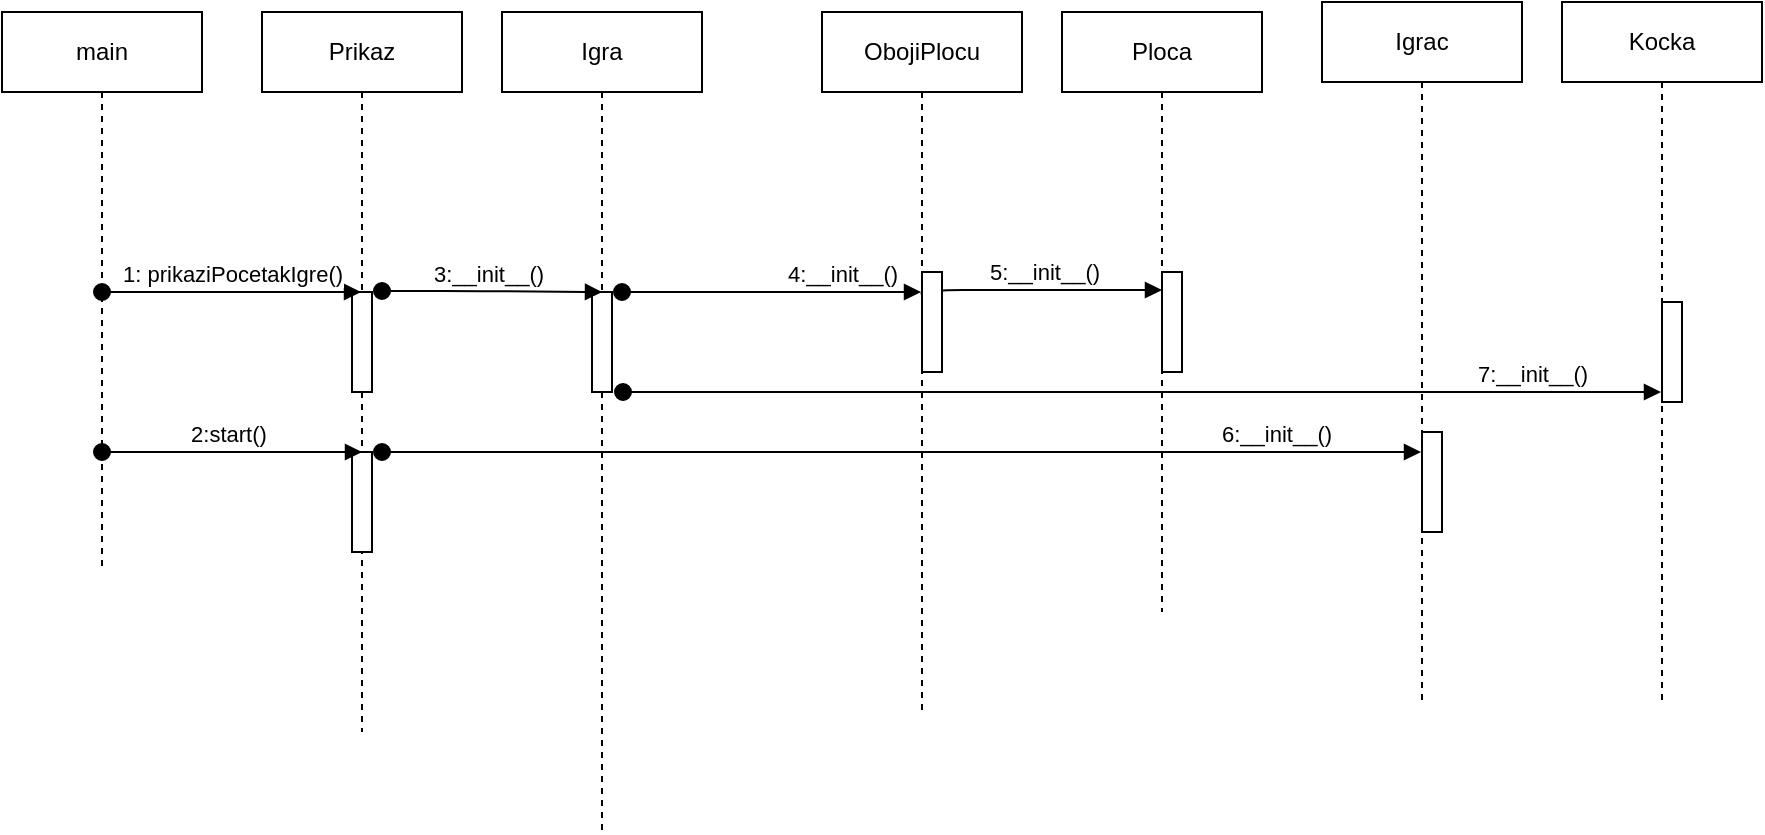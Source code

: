 <mxfile version="14.2.9" type="device" pages="6"><diagram id="kgpKYQtTHZ0yAKxKKP6v" name="DijagramSlijedaMain()"><mxGraphModel dx="1138" dy="482" grid="1" gridSize="10" guides="1" tooltips="1" connect="1" arrows="1" fold="1" page="1" pageScale="1" pageWidth="850" pageHeight="1100" math="0" shadow="0"><root><mxCell id="0"/><mxCell id="1" parent="0"/><mxCell id="dJqnWgUvjuo3CzE-wh_F-22" value="Prikaz" style="shape=umlLifeline;perimeter=lifelinePerimeter;whiteSpace=wrap;html=1;container=1;collapsible=0;recursiveResize=0;outlineConnect=0;" parent="1" vertex="1"><mxGeometry x="150" y="50" width="100" height="360" as="geometry"/></mxCell><mxCell id="B3S6K3fP3uuh_ivuLxPg-3" value="" style="html=1;points=[];perimeter=orthogonalPerimeter;" parent="dJqnWgUvjuo3CzE-wh_F-22" vertex="1"><mxGeometry x="45" y="140" width="10" height="50" as="geometry"/></mxCell><mxCell id="vmKMDfi1IdH9NHuAhLsc-5" value="" style="html=1;points=[];perimeter=orthogonalPerimeter;direction=west;" parent="dJqnWgUvjuo3CzE-wh_F-22" vertex="1"><mxGeometry x="45" y="220" width="10" height="50" as="geometry"/></mxCell><mxCell id="dJqnWgUvjuo3CzE-wh_F-27" value="Igra" style="shape=umlLifeline;perimeter=lifelinePerimeter;whiteSpace=wrap;html=1;container=1;collapsible=0;recursiveResize=0;outlineConnect=0;" parent="1" vertex="1"><mxGeometry x="270" y="50" width="100" height="410" as="geometry"/></mxCell><mxCell id="vmKMDfi1IdH9NHuAhLsc-6" value="" style="html=1;points=[];perimeter=orthogonalPerimeter;direction=west;" parent="dJqnWgUvjuo3CzE-wh_F-27" vertex="1"><mxGeometry x="45" y="140" width="10" height="50" as="geometry"/></mxCell><mxCell id="dJqnWgUvjuo3CzE-wh_F-31" value="Igrac" style="shape=umlLifeline;perimeter=lifelinePerimeter;whiteSpace=wrap;html=1;container=1;collapsible=0;recursiveResize=0;outlineConnect=0;" parent="1" vertex="1"><mxGeometry x="680" y="45" width="100" height="350" as="geometry"/></mxCell><mxCell id="dJqnWgUvjuo3CzE-wh_F-33" value="Ploca" style="shape=umlLifeline;perimeter=lifelinePerimeter;whiteSpace=wrap;html=1;container=1;collapsible=0;recursiveResize=0;outlineConnect=0;" parent="1" vertex="1"><mxGeometry x="550" y="50" width="100" height="300" as="geometry"/></mxCell><mxCell id="vmKMDfi1IdH9NHuAhLsc-13" value="" style="html=1;points=[];perimeter=orthogonalPerimeter;" parent="dJqnWgUvjuo3CzE-wh_F-33" vertex="1"><mxGeometry x="50" y="130" width="10" height="50" as="geometry"/></mxCell><mxCell id="vmKMDfi1IdH9NHuAhLsc-14" value="5:__init__()" style="html=1;verticalAlign=bottom;startArrow=oval;endArrow=block;startSize=8;exitX=0.538;exitY=0.402;exitDx=0;exitDy=0;exitPerimeter=0;" parent="dJqnWgUvjuo3CzE-wh_F-33" source="vmKMDfi1IdH9NHuAhLsc-12" edge="1"><mxGeometry x="-0.024" relative="1" as="geometry"><mxPoint x="-99.5" y="139" as="sourcePoint"/><mxPoint x="50" y="139" as="targetPoint"/><Array as="points"><mxPoint x="-59.5" y="139"/></Array><mxPoint as="offset"/></mxGeometry></mxCell><mxCell id="dJqnWgUvjuo3CzE-wh_F-35" value="main" style="shape=umlLifeline;perimeter=lifelinePerimeter;whiteSpace=wrap;html=1;container=1;collapsible=0;recursiveResize=0;outlineConnect=0;" parent="1" vertex="1"><mxGeometry x="20" y="50" width="100" height="280" as="geometry"/></mxCell><mxCell id="dJqnWgUvjuo3CzE-wh_F-36" value="1: prikaziPocetakIgre()" style="html=1;verticalAlign=bottom;startArrow=oval;endArrow=block;startSize=8;" parent="1" source="dJqnWgUvjuo3CzE-wh_F-35" target="dJqnWgUvjuo3CzE-wh_F-22" edge="1"><mxGeometry relative="1" as="geometry"><mxPoint x="-120" y="264.5" as="sourcePoint"/><mxPoint x="195" y="200" as="targetPoint"/></mxGeometry></mxCell><mxCell id="vmKMDfi1IdH9NHuAhLsc-2" value="2:start()" style="html=1;verticalAlign=bottom;startArrow=oval;endArrow=block;startSize=8;" parent="1" edge="1"><mxGeometry x="-0.036" relative="1" as="geometry"><mxPoint x="70" y="270" as="sourcePoint"/><mxPoint x="200" y="270" as="targetPoint"/><Array as="points"><mxPoint x="110" y="270"/></Array><mxPoint as="offset"/></mxGeometry></mxCell><mxCell id="vmKMDfi1IdH9NHuAhLsc-4" value="3:__init__()" style="html=1;verticalAlign=bottom;startArrow=oval;endArrow=block;startSize=8;" parent="1" edge="1"><mxGeometry x="-0.036" relative="1" as="geometry"><mxPoint x="210" y="189.5" as="sourcePoint"/><mxPoint x="320" y="190" as="targetPoint"/><Array as="points"><mxPoint x="250" y="189.5"/></Array><mxPoint as="offset"/></mxGeometry></mxCell><mxCell id="vmKMDfi1IdH9NHuAhLsc-7" value="" style="html=1;points=[];perimeter=orthogonalPerimeter;" parent="1" vertex="1"><mxGeometry x="480" y="180" width="10" height="50" as="geometry"/></mxCell><mxCell id="vmKMDfi1IdH9NHuAhLsc-8" value="4:__init__()" style="html=1;verticalAlign=bottom;startArrow=oval;endArrow=block;startSize=8;" parent="1" target="vmKMDfi1IdH9NHuAhLsc-12" edge="1"><mxGeometry x="0.472" relative="1" as="geometry"><mxPoint x="330" y="190" as="sourcePoint"/><mxPoint x="440" y="190.5" as="targetPoint"/><Array as="points"><mxPoint x="370" y="190"/></Array><mxPoint as="offset"/></mxGeometry></mxCell><mxCell id="vmKMDfi1IdH9NHuAhLsc-9" value="6:__init__()" style="html=1;verticalAlign=bottom;startArrow=oval;endArrow=block;startSize=8;" parent="1" target="dJqnWgUvjuo3CzE-wh_F-31" edge="1"><mxGeometry x="0.721" relative="1" as="geometry"><mxPoint x="210" y="270" as="sourcePoint"/><mxPoint x="320" y="270.5" as="targetPoint"/><Array as="points"><mxPoint x="250" y="270"/></Array><mxPoint as="offset"/></mxGeometry></mxCell><mxCell id="vmKMDfi1IdH9NHuAhLsc-10" value="" style="html=1;points=[];perimeter=orthogonalPerimeter;" parent="1" vertex="1"><mxGeometry x="850" y="195" width="10" height="50" as="geometry"/></mxCell><mxCell id="vmKMDfi1IdH9NHuAhLsc-12" value="ObojiPlocu" style="shape=umlLifeline;perimeter=lifelinePerimeter;whiteSpace=wrap;html=1;container=1;collapsible=0;recursiveResize=0;outlineConnect=0;" parent="1" vertex="1"><mxGeometry x="430" y="50" width="100" height="350" as="geometry"/></mxCell><mxCell id="vmKMDfi1IdH9NHuAhLsc-15" value="Kocka" style="shape=umlLifeline;perimeter=lifelinePerimeter;whiteSpace=wrap;html=1;container=1;collapsible=0;recursiveResize=0;outlineConnect=0;" parent="1" vertex="1"><mxGeometry x="800" y="45" width="100" height="350" as="geometry"/></mxCell><mxCell id="vmKMDfi1IdH9NHuAhLsc-16" value="7:__init__()" style="html=1;verticalAlign=bottom;startArrow=oval;endArrow=block;startSize=8;" parent="1" target="vmKMDfi1IdH9NHuAhLsc-15" edge="1"><mxGeometry x="0.752" relative="1" as="geometry"><mxPoint x="330.5" y="240" as="sourcePoint"/><mxPoint x="480" y="240" as="targetPoint"/><Array as="points"><mxPoint x="370.5" y="240"/></Array><mxPoint as="offset"/></mxGeometry></mxCell><mxCell id="vmKMDfi1IdH9NHuAhLsc-17" value="" style="html=1;points=[];perimeter=orthogonalPerimeter;" parent="1" vertex="1"><mxGeometry x="730" y="260" width="10" height="50" as="geometry"/></mxCell></root></mxGraphModel></diagram><diagram id="DF9AVjFwWEHOCDjUTszM" name="DijagramSlijedaCovjeceneljutise"><mxGraphModel dx="1138" dy="482" grid="1" gridSize="10" guides="1" tooltips="1" connect="1" arrows="1" fold="1" page="1" pageScale="1" pageWidth="827" pageHeight="1169" math="0" shadow="0"><root><mxCell id="whyAid5vlHB3q2hoC1oG-0"/><mxCell id="whyAid5vlHB3q2hoC1oG-1" parent="whyAid5vlHB3q2hoC1oG-0"/><mxCell id="P_jL-Zqj_qefldXCaY6x-0" value="main" style="shape=umlLifeline;perimeter=lifelinePerimeter;whiteSpace=wrap;html=1;container=1;collapsible=0;recursiveResize=0;outlineConnect=0;" parent="whyAid5vlHB3q2hoC1oG-1" vertex="1"><mxGeometry x="40" y="10" width="100" height="570" as="geometry"/></mxCell><mxCell id="P_jL-Zqj_qefldXCaY6x-1" value="Igra" style="shape=umlLifeline;perimeter=lifelinePerimeter;whiteSpace=wrap;html=1;container=1;collapsible=0;recursiveResize=0;outlineConnect=0;" parent="whyAid5vlHB3q2hoC1oG-1" vertex="1"><mxGeometry x="520" y="10" width="100" height="570" as="geometry"/></mxCell><mxCell id="KvY18jxnOIk_HLcEx87G-2" value="" style="html=1;points=[];perimeter=orthogonalPerimeter;" parent="P_jL-Zqj_qefldXCaY6x-1" vertex="1"><mxGeometry x="42.5" y="75" width="15" height="275" as="geometry"/></mxCell><mxCell id="yh0mOgIlc8Cl150xbLpf-0" value="Prikaz" style="shape=umlLifeline;perimeter=lifelinePerimeter;whiteSpace=wrap;html=1;container=1;collapsible=0;recursiveResize=0;outlineConnect=0;" parent="whyAid5vlHB3q2hoC1oG-1" vertex="1"><mxGeometry x="220" y="10" width="100" height="570" as="geometry"/></mxCell><mxCell id="KvY18jxnOIk_HLcEx87G-0" value="" style="html=1;points=[];perimeter=orthogonalPerimeter;" parent="yh0mOgIlc8Cl150xbLpf-0" vertex="1"><mxGeometry x="45" y="90" width="10" height="370" as="geometry"/></mxCell><mxCell id="VEooNRadUdWOVC_jTq2A-0" value="1: prikaziPocetakIgre()" style="html=1;verticalAlign=bottom;startArrow=oval;endArrow=block;startSize=8;" parent="yh0mOgIlc8Cl150xbLpf-0" edge="1"><mxGeometry relative="1" as="geometry"><mxPoint x="-125" y="100" as="sourcePoint"/><mxPoint x="50" y="100" as="targetPoint"/><Array as="points"><mxPoint x="-44.5" y="100"/></Array></mxGeometry></mxCell><mxCell id="KvY18jxnOIk_HLcEx87G-1" value="3:pokreni_bacanje()" style="edgeStyle=orthogonalEdgeStyle;html=1;align=left;spacingLeft=2;endArrow=block;rounded=0;" parent="whyAid5vlHB3q2hoC1oG-1" source="KvY18jxnOIk_HLcEx87G-0" target="P_jL-Zqj_qefldXCaY6x-1" edge="1"><mxGeometry x="-0.057" y="10" relative="1" as="geometry"><mxPoint x="285" y="190" as="sourcePoint"/><Array as="points"><mxPoint x="400" y="220"/><mxPoint x="400" y="220"/></Array><mxPoint as="offset"/><mxPoint x="286.18" y="207.025" as="targetPoint"/></mxGeometry></mxCell><mxCell id="KvY18jxnOIk_HLcEx87G-3" value="4_napravi_korak()" style="edgeStyle=orthogonalEdgeStyle;html=1;align=left;spacingLeft=2;endArrow=block;rounded=0;exitX=0.973;exitY=0.382;exitDx=0;exitDy=0;exitPerimeter=0;" parent="whyAid5vlHB3q2hoC1oG-1" source="KvY18jxnOIk_HLcEx87G-0" target="P_jL-Zqj_qefldXCaY6x-1" edge="1"><mxGeometry x="-0.057" y="10" relative="1" as="geometry"><mxPoint x="285" y="290" as="sourcePoint"/><Array as="points"><mxPoint x="285" y="282"/><mxPoint x="285" y="280"/></Array><mxPoint as="offset"/><mxPoint x="550" y="290" as="targetPoint"/></mxGeometry></mxCell><mxCell id="UEOYPdqBWMm8c0uQTMqH-0" value="" style="html=1;points=[];perimeter=orthogonalPerimeter;" parent="whyAid5vlHB3q2hoC1oG-1" vertex="1"><mxGeometry x="270" y="140" width="15" height="40" as="geometry"/></mxCell><mxCell id="Y37VLf5gCAkUqTLpxsil-0" value="2:dohvati_korisnikov_pocetni_izbor()" style="edgeStyle=orthogonalEdgeStyle;html=1;align=left;spacingLeft=2;endArrow=block;rounded=0;entryX=1.091;entryY=0.193;entryDx=0;entryDy=0;entryPerimeter=0;" parent="whyAid5vlHB3q2hoC1oG-1" source="KvY18jxnOIk_HLcEx87G-0" target="UEOYPdqBWMm8c0uQTMqH-0" edge="1"><mxGeometry y="5" relative="1" as="geometry"><mxPoint x="280" y="130" as="sourcePoint"/><Array as="points"><mxPoint x="330" y="130"/><mxPoint x="330" y="148"/></Array><mxPoint as="offset"/><mxPoint x="267" y="160" as="targetPoint"/></mxGeometry></mxCell></root></mxGraphModel></diagram><diagram id="TNSyQMGvFbZGnmGx0KnA" name="DijagramSlijedaPocetniIzbor"><mxGraphModel dx="1138" dy="482" grid="1" gridSize="10" guides="1" tooltips="1" connect="1" arrows="1" fold="1" page="1" pageScale="1" pageWidth="827" pageHeight="1169" math="0" shadow="0"><root><mxCell id="d50ZlJ6kdLAgRFqZcrhG-0"/><mxCell id="d50ZlJ6kdLAgRFqZcrhG-1" parent="d50ZlJ6kdLAgRFqZcrhG-0"/><mxCell id="8A7ILqlkz3dRoUuCsNAG-0" value="main" style="shape=umlLifeline;perimeter=lifelinePerimeter;whiteSpace=wrap;html=1;container=1;collapsible=0;recursiveResize=0;outlineConnect=0;" parent="d50ZlJ6kdLAgRFqZcrhG-1" vertex="1"><mxGeometry x="40" y="10" width="100" height="570" as="geometry"/></mxCell><mxCell id="Srrz4SGrgWfhdZriFJsr-0" value="1:__init__()" style="html=1;verticalAlign=bottom;startArrow=oval;endArrow=block;startSize=8;" parent="d50ZlJ6kdLAgRFqZcrhG-1" target="zowbnE2cxMEc08TyJNsH-0" edge="1"><mxGeometry x="-0.036" relative="1" as="geometry"><mxPoint x="90.5" y="120" as="sourcePoint"/><mxPoint x="220" y="120" as="targetPoint"/><Array as="points"><mxPoint x="130.5" y="120"/></Array><mxPoint as="offset"/></mxGeometry></mxCell><mxCell id="zowbnE2cxMEc08TyJNsH-0" value="Prikaz" style="shape=umlLifeline;perimeter=lifelinePerimeter;whiteSpace=wrap;html=1;container=1;collapsible=0;recursiveResize=0;outlineConnect=0;" parent="d50ZlJ6kdLAgRFqZcrhG-1" vertex="1"><mxGeometry x="190" y="10" width="100" height="570" as="geometry"/></mxCell><mxCell id="_B9Jim5jBnvJ1GEdr5cP-0" value="2:dohvati_korisnikov_pocetni_izbor()" style="edgeStyle=orthogonalEdgeStyle;html=1;align=left;spacingLeft=2;endArrow=block;rounded=0;" parent="d50ZlJ6kdLAgRFqZcrhG-1" edge="1"><mxGeometry y="5" relative="1" as="geometry"><mxPoint x="240" y="130" as="sourcePoint"/><Array as="points"><mxPoint x="298" y="130"/><mxPoint x="298" y="149"/><mxPoint x="258" y="149"/></Array><mxPoint as="offset"/><mxPoint x="250" y="149" as="targetPoint"/></mxGeometry></mxCell><mxCell id="9FrbgP_W52BPdKgUwuc7-0" value="" style="html=1;points=[];perimeter=orthogonalPerimeter;" parent="d50ZlJ6kdLAgRFqZcrhG-1" vertex="1"><mxGeometry x="232.5" y="110" width="15" height="150" as="geometry"/></mxCell><mxCell id="9FrbgP_W52BPdKgUwuc7-1" value="" style="html=1;points=[];perimeter=orthogonalPerimeter;" parent="d50ZlJ6kdLAgRFqZcrhG-1" vertex="1"><mxGeometry x="240" y="140" width="15" height="40" as="geometry"/></mxCell><mxCell id="iydTJeclJv1V2jlu-6rh-0" value="&lt;b&gt;loop&lt;/b&gt;" style="shape=umlFrame;whiteSpace=wrap;html=1;" parent="d50ZlJ6kdLAgRFqZcrhG-1" vertex="1"><mxGeometry x="109" y="70" width="610" height="300" as="geometry"/></mxCell><mxCell id="iydTJeclJv1V2jlu-6rh-1" value="&lt;b&gt;alt&lt;/b&gt;" style="shape=umlFrame;whiteSpace=wrap;html=1;" parent="d50ZlJ6kdLAgRFqZcrhG-1" vertex="1"><mxGeometry x="170" y="170" width="550" height="110" as="geometry"/></mxCell><mxCell id="iydTJeclJv1V2jlu-6rh-2" value="[odgovor == &quot;0&quot; or odgovor == &quot;1&quot;&amp;nbsp;" style="text;html=1;strokeColor=none;fillColor=none;align=center;verticalAlign=middle;whiteSpace=wrap;rounded=0;" parent="d50ZlJ6kdLAgRFqZcrhG-1" vertex="1"><mxGeometry x="247.5" y="230" width="110" height="30" as="geometry"/></mxCell><mxCell id="iydTJeclJv1V2jlu-6rh-3" value="" style="html=1;verticalAlign=bottom;endArrow=open;dashed=1;endSize=8;" parent="d50ZlJ6kdLAgRFqZcrhG-1" edge="1"><mxGeometry x="0.143" y="-70" relative="1" as="geometry"><mxPoint x="247.5" y="200" as="sourcePoint"/><mxPoint x="247.5" y="220" as="targetPoint"/><Array as="points"><mxPoint x="307.5" y="200"/><mxPoint x="307.5" y="220"/></Array><mxPoint x="70" y="70" as="offset"/></mxGeometry></mxCell><mxCell id="iydTJeclJv1V2jlu-6rh-4" value="3_provjera_unosa" style="edgeLabel;html=1;align=center;verticalAlign=middle;resizable=0;points=[];" parent="iydTJeclJv1V2jlu-6rh-3" vertex="1" connectable="0"><mxGeometry x="-0.394" y="2" relative="1" as="geometry"><mxPoint x="60.5" as="offset"/></mxGeometry></mxCell></root></mxGraphModel></diagram><diagram name="DijagramSlijedaUpitZaIgraca" id="9cKcIgd7r1fzfZEj3jD6"><mxGraphModel dx="1138" dy="482" grid="1" gridSize="10" guides="1" tooltips="1" connect="1" arrows="1" fold="1" page="1" pageScale="1" pageWidth="827" pageHeight="1169" math="0" shadow="0"><root><mxCell id="JJ065Iu3Z__2pQtodiXQ-0"/><mxCell id="JJ065Iu3Z__2pQtodiXQ-1" parent="JJ065Iu3Z__2pQtodiXQ-0"/><mxCell id="JJ065Iu3Z__2pQtodiXQ-2" value="main" style="shape=umlLifeline;perimeter=lifelinePerimeter;whiteSpace=wrap;html=1;container=1;collapsible=0;recursiveResize=0;outlineConnect=0;" parent="JJ065Iu3Z__2pQtodiXQ-1" vertex="1"><mxGeometry x="40" y="10" width="100" height="570" as="geometry"/></mxCell><mxCell id="JJ065Iu3Z__2pQtodiXQ-3" value="1:__init__()" style="html=1;verticalAlign=bottom;startArrow=oval;endArrow=block;startSize=8;" parent="JJ065Iu3Z__2pQtodiXQ-1" target="JJ065Iu3Z__2pQtodiXQ-4" edge="1"><mxGeometry x="-0.036" relative="1" as="geometry"><mxPoint x="90.5" y="120" as="sourcePoint"/><mxPoint x="220" y="120" as="targetPoint"/><Array as="points"><mxPoint x="130.5" y="120"/></Array><mxPoint as="offset"/></mxGeometry></mxCell><mxCell id="JJ065Iu3Z__2pQtodiXQ-4" value="Prikaz" style="shape=umlLifeline;perimeter=lifelinePerimeter;whiteSpace=wrap;html=1;container=1;collapsible=0;recursiveResize=0;outlineConnect=0;" parent="JJ065Iu3Z__2pQtodiXQ-1" vertex="1"><mxGeometry x="190" y="10" width="100" height="570" as="geometry"/></mxCell><mxCell id="JJ065Iu3Z__2pQtodiXQ-5" value="2:upit_za_igraca()" style="edgeStyle=orthogonalEdgeStyle;html=1;align=left;spacingLeft=2;endArrow=block;rounded=0;" parent="JJ065Iu3Z__2pQtodiXQ-1" edge="1"><mxGeometry y="5" relative="1" as="geometry"><mxPoint x="240" y="130" as="sourcePoint"/><Array as="points"><mxPoint x="298" y="130"/><mxPoint x="298" y="149"/><mxPoint x="258" y="149"/></Array><mxPoint as="offset"/><mxPoint x="250" y="149" as="targetPoint"/></mxGeometry></mxCell><mxCell id="JJ065Iu3Z__2pQtodiXQ-6" value="" style="html=1;points=[];perimeter=orthogonalPerimeter;" parent="JJ065Iu3Z__2pQtodiXQ-1" vertex="1"><mxGeometry x="232.5" y="110" width="15" height="120" as="geometry"/></mxCell><mxCell id="JJ065Iu3Z__2pQtodiXQ-7" value="" style="html=1;points=[];perimeter=orthogonalPerimeter;" parent="JJ065Iu3Z__2pQtodiXQ-1" vertex="1"><mxGeometry x="240" y="140" width="15" height="40" as="geometry"/></mxCell><mxCell id="JJ065Iu3Z__2pQtodiXQ-8" value="&lt;b&gt;loop&lt;/b&gt;" style="shape=umlFrame;whiteSpace=wrap;html=1;" parent="JJ065Iu3Z__2pQtodiXQ-1" vertex="1"><mxGeometry x="95" y="70" width="610" height="380" as="geometry"/></mxCell><mxCell id="JJ065Iu3Z__2pQtodiXQ-9" value="&lt;b&gt;alt&lt;/b&gt;" style="shape=umlFrame;whiteSpace=wrap;html=1;" parent="JJ065Iu3Z__2pQtodiXQ-1" vertex="1"><mxGeometry x="110" y="220" width="580" height="150" as="geometry"/></mxCell><mxCell id="JJ065Iu3Z__2pQtodiXQ-11" value="" style="html=1;verticalAlign=bottom;endArrow=open;dashed=1;endSize=8;" parent="JJ065Iu3Z__2pQtodiXQ-1" edge="1"><mxGeometry x="0.143" y="-70" relative="1" as="geometry"><mxPoint x="247.5" y="190" as="sourcePoint"/><mxPoint x="247.5" y="210" as="targetPoint"/><Array as="points"><mxPoint x="307.5" y="190"/><mxPoint x="307.5" y="210"/></Array><mxPoint x="70" y="70" as="offset"/></mxGeometry></mxCell><mxCell id="JJ065Iu3Z__2pQtodiXQ-12" value="3:provjera_unosa" style="edgeLabel;html=1;align=center;verticalAlign=middle;resizable=0;points=[];" parent="JJ065Iu3Z__2pQtodiXQ-11" vertex="1" connectable="0"><mxGeometry x="-0.394" y="2" relative="1" as="geometry"><mxPoint x="60.5" as="offset"/></mxGeometry></mxCell><mxCell id="U2H8TFQoM0o1_q0y5X_C-0" value="" style="endArrow=none;dashed=1;html=1;" parent="JJ065Iu3Z__2pQtodiXQ-1" source="U2H8TFQoM0o1_q0y5X_C-3" edge="1"><mxGeometry width="50" height="50" relative="1" as="geometry"><mxPoint x="470" y="280" as="sourcePoint"/><mxPoint x="130" y="280" as="targetPoint"/></mxGeometry></mxCell><mxCell id="U2H8TFQoM0o1_q0y5X_C-1" value="&lt;span&gt;[izbor == &quot;0&quot;]&lt;/span&gt;" style="text;html=1;align=center;verticalAlign=middle;resizable=0;points=[];autosize=1;" parent="JJ065Iu3Z__2pQtodiXQ-1" vertex="1"><mxGeometry x="147.5" y="250" width="80" height="20" as="geometry"/></mxCell><mxCell id="U2H8TFQoM0o1_q0y5X_C-2" value="&lt;span style=&quot;color: rgb(0 , 0 , 0) ; font-family: &amp;#34;helvetica&amp;#34; ; font-size: 12px ; font-style: normal ; font-weight: 400 ; letter-spacing: normal ; text-align: center ; text-indent: 0px ; text-transform: none ; word-spacing: 0px ; background-color: rgb(248 , 249 , 250) ; display: inline ; float: none&quot;&gt;[izbor == &quot;1&quot;]&lt;/span&gt;" style="text;whiteSpace=wrap;html=1;" parent="JJ065Iu3Z__2pQtodiXQ-1" vertex="1"><mxGeometry x="147.5" y="290" width="90" height="30" as="geometry"/></mxCell><mxCell id="U2H8TFQoM0o1_q0y5X_C-3" value="Prikaz" style="shape=umlLifeline;perimeter=lifelinePerimeter;whiteSpace=wrap;html=1;container=1;collapsible=0;recursiveResize=0;outlineConnect=0;" parent="JJ065Iu3Z__2pQtodiXQ-1" vertex="1"><mxGeometry x="510" y="10" width="100" height="570" as="geometry"/></mxCell><mxCell id="U2H8TFQoM0o1_q0y5X_C-4" value="2:dodaj_igrac()" style="html=1;verticalAlign=bottom;startArrow=oval;endArrow=block;startSize=8;" parent="JJ065Iu3Z__2pQtodiXQ-1" target="U2H8TFQoM0o1_q0y5X_C-3" edge="1"><mxGeometry x="-0.036" relative="1" as="geometry"><mxPoint x="250" y="270" as="sourcePoint"/><mxPoint x="396.5" y="270" as="targetPoint"/><Array as="points"><mxPoint x="287.5" y="270"/><mxPoint x="347" y="270"/></Array><mxPoint as="offset"/></mxGeometry></mxCell><mxCell id="U2H8TFQoM0o1_q0y5X_C-5" value="" style="html=1;points=[];perimeter=orthogonalPerimeter;" parent="JJ065Iu3Z__2pQtodiXQ-1" vertex="1"><mxGeometry x="232.5" y="240" width="15" height="80" as="geometry"/></mxCell><mxCell id="U2H8TFQoM0o1_q0y5X_C-7" value="3:dostupne_boje()" style="html=1;verticalAlign=bottom;startArrow=oval;endArrow=block;startSize=8;" parent="JJ065Iu3Z__2pQtodiXQ-1" source="U2H8TFQoM0o1_q0y5X_C-5" edge="1"><mxGeometry x="-0.036" relative="1" as="geometry"><mxPoint x="247.5" y="304.5" as="sourcePoint"/><mxPoint x="557" y="304.5" as="targetPoint"/><Array as="points"><mxPoint x="285" y="304.5"/><mxPoint x="344.5" y="304.5"/></Array><mxPoint as="offset"/></mxGeometry></mxCell></root></mxGraphModel></diagram><diagram name="DijagramSlijedaPokreniBacanje" id="IwPPPBa_P14PaiugKdo2"><mxGraphModel dx="1138" dy="482" grid="1" gridSize="10" guides="1" tooltips="1" connect="1" arrows="1" fold="1" page="1" pageScale="1" pageWidth="827" pageHeight="1169" math="0" shadow="0"><root><mxCell id="8ameetLYMQZ_K4CbNIAq-0"/><mxCell id="8ameetLYMQZ_K4CbNIAq-1" parent="8ameetLYMQZ_K4CbNIAq-0"/><mxCell id="8ameetLYMQZ_K4CbNIAq-2" value="main" style="shape=umlLifeline;perimeter=lifelinePerimeter;whiteSpace=wrap;html=1;container=1;collapsible=0;recursiveResize=0;outlineConnect=0;" parent="8ameetLYMQZ_K4CbNIAq-1" vertex="1"><mxGeometry x="40" y="10" width="100" height="570" as="geometry"/></mxCell><mxCell id="8ameetLYMQZ_K4CbNIAq-4" value="Igra" style="shape=umlLifeline;perimeter=lifelinePerimeter;whiteSpace=wrap;html=1;container=1;collapsible=0;recursiveResize=0;outlineConnect=0;" parent="8ameetLYMQZ_K4CbNIAq-1" vertex="1"><mxGeometry x="190" y="10" width="100" height="570" as="geometry"/></mxCell><mxCell id="8ameetLYMQZ_K4CbNIAq-6" value="" style="html=1;points=[];perimeter=orthogonalPerimeter;" parent="8ameetLYMQZ_K4CbNIAq-4" vertex="1"><mxGeometry x="42.5" y="90" width="15" height="80" as="geometry"/></mxCell><mxCell id="8ameetLYMQZ_K4CbNIAq-3" value="1:__init__()" style="html=1;verticalAlign=bottom;startArrow=oval;endArrow=block;startSize=8;" parent="8ameetLYMQZ_K4CbNIAq-4" edge="1"><mxGeometry x="-0.036" relative="1" as="geometry"><mxPoint x="-97" y="102" as="sourcePoint"/><mxPoint x="42.5" y="102" as="targetPoint"/><Array as="points"><mxPoint x="-57" y="100"/></Array><mxPoint as="offset"/></mxGeometry></mxCell><mxCell id="8ameetLYMQZ_K4CbNIAq-8" value="Kocka" style="shape=umlLifeline;perimeter=lifelinePerimeter;whiteSpace=wrap;html=1;container=1;collapsible=0;recursiveResize=0;outlineConnect=0;" parent="8ameetLYMQZ_K4CbNIAq-1" vertex="1"><mxGeometry x="364" y="10" width="100" height="570" as="geometry"/></mxCell><mxCell id="8ameetLYMQZ_K4CbNIAq-10" value="" style="html=1;points=[];perimeter=orthogonalPerimeter;" parent="8ameetLYMQZ_K4CbNIAq-8" vertex="1"><mxGeometry x="42.5" y="90" width="15" height="80" as="geometry"/></mxCell><mxCell id="8ameetLYMQZ_K4CbNIAq-11" value="2:bacanje()" style="html=1;verticalAlign=bottom;startArrow=oval;endArrow=block;startSize=8;" parent="8ameetLYMQZ_K4CbNIAq-1" edge="1"><mxGeometry x="-0.036" relative="1" as="geometry"><mxPoint x="248" y="120" as="sourcePoint"/><mxPoint x="410" y="120" as="targetPoint"/><Array as="points"><mxPoint x="287.5" y="120"/></Array><mxPoint as="offset"/></mxGeometry></mxCell></root></mxGraphModel></diagram><diagram name="DijagramSlijedaNapraviKorak" id="fQsgzEIC8cMH9qBrF9t6"><mxGraphModel dx="1138" dy="482" grid="1" gridSize="10" guides="1" tooltips="1" connect="1" arrows="1" fold="1" page="1" pageScale="1" pageWidth="827" pageHeight="1169" math="0" shadow="0"><root><mxCell id="tjV6kYLo_beKtF20bCsh-0"/><mxCell id="tjV6kYLo_beKtF20bCsh-1" parent="tjV6kYLo_beKtF20bCsh-0"/><mxCell id="tjV6kYLo_beKtF20bCsh-2" value="main" style="shape=umlLifeline;perimeter=lifelinePerimeter;whiteSpace=wrap;html=1;container=1;collapsible=0;recursiveResize=0;outlineConnect=0;" parent="tjV6kYLo_beKtF20bCsh-1" vertex="1"><mxGeometry x="40" y="10" width="100" height="570" as="geometry"/></mxCell><mxCell id="tjV6kYLo_beKtF20bCsh-3" value="Igra" style="shape=umlLifeline;perimeter=lifelinePerimeter;whiteSpace=wrap;html=1;container=1;collapsible=0;recursiveResize=0;outlineConnect=0;" parent="tjV6kYLo_beKtF20bCsh-1" vertex="1"><mxGeometry x="190" y="10" width="100" height="570" as="geometry"/></mxCell><mxCell id="tjV6kYLo_beKtF20bCsh-4" value="" style="html=1;points=[];perimeter=orthogonalPerimeter;" parent="tjV6kYLo_beKtF20bCsh-3" vertex="1"><mxGeometry x="42.5" y="90" width="15" height="450" as="geometry"/></mxCell><mxCell id="tjV6kYLo_beKtF20bCsh-5" value="1:__init__()" style="html=1;verticalAlign=bottom;startArrow=oval;endArrow=block;startSize=8;" parent="tjV6kYLo_beKtF20bCsh-3" edge="1"><mxGeometry x="-0.036" relative="1" as="geometry"><mxPoint x="-97" y="102" as="sourcePoint"/><mxPoint x="42.5" y="102" as="targetPoint"/><Array as="points"><mxPoint x="-57" y="100"/></Array><mxPoint as="offset"/></mxGeometry></mxCell><mxCell id="tjV6kYLo_beKtF20bCsh-6" value="Ploca" style="shape=umlLifeline;perimeter=lifelinePerimeter;whiteSpace=wrap;html=1;container=1;collapsible=0;recursiveResize=0;outlineConnect=0;" parent="tjV6kYLo_beKtF20bCsh-1" vertex="1"><mxGeometry x="364" y="10" width="100" height="570" as="geometry"/></mxCell><mxCell id="tjV6kYLo_beKtF20bCsh-7" value="" style="html=1;points=[];perimeter=orthogonalPerimeter;" parent="tjV6kYLo_beKtF20bCsh-6" vertex="1"><mxGeometry x="50" y="90" width="7.5" height="270" as="geometry"/></mxCell><mxCell id="tjV6kYLo_beKtF20bCsh-8" value="2:jeli_pijun_na_ploca_pool()" style="html=1;verticalAlign=bottom;startArrow=oval;endArrow=block;startSize=8;" parent="tjV6kYLo_beKtF20bCsh-6" edge="1"><mxGeometry x="-0.036" relative="1" as="geometry"><mxPoint x="-112" y="110" as="sourcePoint"/><mxPoint x="50" y="110" as="targetPoint"/><Array as="points"><mxPoint x="-72.5" y="110"/></Array><mxPoint as="offset"/></mxGeometry></mxCell><mxCell id="GaAXLl9bjpYuHZl9CcZJ-0" value="3:stavi_pijun_na_pocetno_polje()" style="html=1;verticalAlign=bottom;startArrow=oval;endArrow=block;startSize=8;" parent="tjV6kYLo_beKtF20bCsh-1" edge="1"><mxGeometry x="-0.146" relative="1" as="geometry"><mxPoint x="250" y="150" as="sourcePoint"/><mxPoint x="400" y="152" as="targetPoint"/><Array as="points"><mxPoint x="292" y="150"/><mxPoint x="420" y="152"/></Array><mxPoint as="offset"/></mxGeometry></mxCell><mxCell id="GaAXLl9bjpYuHZl9CcZJ-1" value="4:pomakni_pijun()" style="html=1;verticalAlign=bottom;startArrow=oval;endArrow=block;startSize=8;entryX=0.242;entryY=0.325;entryDx=0;entryDy=0;entryPerimeter=0;" parent="tjV6kYLo_beKtF20bCsh-1" target="tjV6kYLo_beKtF20bCsh-7" edge="1"><mxGeometry x="-0.146" relative="1" as="geometry"><mxPoint x="250" y="192.48" as="sourcePoint"/><mxPoint x="406.365" y="180.0" as="targetPoint"/><Array as="points"><mxPoint x="292" y="192.48"/><mxPoint x="400" y="192.48"/></Array><mxPoint as="offset"/></mxGeometry></mxCell><mxCell id="5isLTlDaWXM8bvMGfb6W-0" value="&lt;b&gt;alt&lt;/b&gt;" style="shape=umlFrame;whiteSpace=wrap;html=1;" parent="tjV6kYLo_beKtF20bCsh-1" vertex="1"><mxGeometry x="130" y="260" width="574" height="320" as="geometry"/></mxCell><mxCell id="-5AQaWWA_1bvYM6rm9Bn-0" value="5:pijun_na_kraju" style="html=1;verticalAlign=bottom;startArrow=oval;endArrow=block;startSize=8;" parent="tjV6kYLo_beKtF20bCsh-1" edge="1"><mxGeometry x="-0.373" relative="1" as="geometry"><mxPoint x="248" y="240" as="sourcePoint"/><mxPoint x="414" y="240" as="targetPoint"/><Array as="points"><mxPoint x="358" y="240"/><mxPoint x="378" y="240"/></Array><mxPoint as="offset"/></mxGeometry></mxCell><mxCell id="-5AQaWWA_1bvYM6rm9Bn-1" value="True" style="text;html=1;align=center;verticalAlign=middle;resizable=0;points=[];autosize=1;" parent="tjV6kYLo_beKtF20bCsh-1" vertex="1"><mxGeometry x="160" y="300" width="40" height="20" as="geometry"/></mxCell><mxCell id="T-snSQqdxCzwVoAcbnS8-0" value="&lt;b&gt;loop&lt;/b&gt;" style="shape=umlFrame;whiteSpace=wrap;html=1;" parent="tjV6kYLo_beKtF20bCsh-1" vertex="1"><mxGeometry x="109" y="220" width="610" height="380" as="geometry"/></mxCell><mxCell id="T-snSQqdxCzwVoAcbnS8-1" value="Igrac" style="shape=umlLifeline;perimeter=lifelinePerimeter;whiteSpace=wrap;html=1;container=1;collapsible=0;recursiveResize=0;outlineConnect=0;" parent="tjV6kYLo_beKtF20bCsh-1" vertex="1"><mxGeometry x="560" y="15" width="100" height="570" as="geometry"/></mxCell><mxCell id="T-snSQqdxCzwVoAcbnS8-2" value="" style="html=1;points=[];perimeter=orthogonalPerimeter;" parent="T-snSQqdxCzwVoAcbnS8-1" vertex="1"><mxGeometry x="50" y="90" width="7.5" height="450" as="geometry"/></mxCell><mxCell id="T-snSQqdxCzwVoAcbnS8-4" value="6:remove(pijun)" style="html=1;verticalAlign=bottom;startArrow=oval;endArrow=block;startSize=8;" parent="tjV6kYLo_beKtF20bCsh-1" target="T-snSQqdxCzwVoAcbnS8-1" edge="1"><mxGeometry x="-0.373" relative="1" as="geometry"><mxPoint x="240" y="295" as="sourcePoint"/><mxPoint x="414" y="294.5" as="targetPoint"/><Array as="points"><mxPoint x="358" y="294.5"/><mxPoint x="378" y="294.5"/></Array><mxPoint as="offset"/></mxGeometry></mxCell><mxCell id="2muUAGT9QsnIQNtnHkMc-2" value="&lt;b&gt;alt&lt;/b&gt;" style="shape=umlFrame;whiteSpace=wrap;html=1;" parent="tjV6kYLo_beKtF20bCsh-1" vertex="1"><mxGeometry x="150" y="360" width="460" height="140" as="geometry"/></mxCell><mxCell id="T-snSQqdxCzwVoAcbnS8-6" value="False" style="text;html=1;align=center;verticalAlign=middle;resizable=0;points=[];autosize=1;" parent="tjV6kYLo_beKtF20bCsh-1" vertex="1"><mxGeometry x="160" y="520" width="40" height="20" as="geometry"/></mxCell><mxCell id="T-snSQqdxCzwVoAcbnS8-7" value="igrac.pijuni=[]" style="text;html=1;align=center;verticalAlign=middle;resizable=0;points=[];autosize=1;" parent="tjV6kYLo_beKtF20bCsh-1" vertex="1"><mxGeometry x="140" y="400" width="90" height="20" as="geometry"/></mxCell><mxCell id="Jim85tQ4nlFMwhUwNoqa-0" value="7:mjesto.append(igrac)" style="edgeStyle=orthogonalEdgeStyle;html=1;align=left;spacingLeft=2;endArrow=block;rounded=0;" parent="tjV6kYLo_beKtF20bCsh-1" target="tjV6kYLo_beKtF20bCsh-4" edge="1"><mxGeometry x="0.058" y="12" relative="1" as="geometry"><mxPoint x="240" y="410" as="sourcePoint"/><Array as="points"><mxPoint x="308" y="410"/><mxPoint x="308" y="429"/></Array><mxPoint as="offset"/><mxPoint x="260" y="429" as="targetPoint"/></mxGeometry></mxCell><mxCell id="Jim85tQ4nlFMwhUwNoqa-1" value="&lt;div&gt;8:remove()&lt;span style=&quot;color: rgba(0 , 0 , 0 , 0) ; font-family: monospace ; font-size: 0px ; background-color: rgb(248 , 249 , 250)&quot;&gt;%3CmxGraphModel%3E%3Croot%3E%3CmxCell%20id%3D%220%22%2F%3E%3CmxCell%20id%3D%221%22%20parent%3D%220%22%2F%3E%3CmxCell%20id%3D%222%22%20value%3D%226%3Aremove(pijun)%22%20style%3D%22html%3D1%3BverticalAlign%3Dbottom%3BstartArrow%3Doval%3BendArrow%3Dblock%3BstartSize%3D8%3B%22%20edge%3D%221%22%20parent%3D%221%22%3E%3CmxGeometry%20x%3D%22-0.373%22%20relative%3D%221%22%20as%3D%22geometry%22%3E%3CmxPoint%20x%3D%22240%22%20y%3D%22295%22%20as%3D%22sourcePoint%22%2F%3E%3CmxPoint%20x%3D%22609.5%22%20y%3D%22294.5%22%20as%3D%22targetPoint%22%2F%3E%3CArray%20as%3D%22points%22%3E%3CmxPoint%20x%3D%22358%22%20y%3D%22294.5%22%2F%3E%3CmxPoint%20x%3D%22378%22%20y%3D%22294.5%22%2F%3E%3C%2FArray%3E%3CmxPoint%20as%3D%22offset%22%2F%3E%3C%2FmxGeometry%3E%3C%2FmxCell%3E%3C%2Froot%3E%3C%2FmxGraphModel%3E&lt;/span&gt;&lt;font color=&quot;rgba(0, 0, 0, 0)&quot; face=&quot;monospace&quot;&gt;&lt;span style=&quot;font-size: 0px&quot;&gt;remove(igrac)&lt;/span&gt;&lt;/font&gt;&lt;/div&gt;" style="html=1;verticalAlign=bottom;startArrow=oval;endArrow=block;startSize=8;" parent="tjV6kYLo_beKtF20bCsh-1" edge="1"><mxGeometry x="-0.373" relative="1" as="geometry"><mxPoint x="250.25" y="460.5" as="sourcePoint"/><mxPoint x="610" y="460" as="targetPoint"/><Array as="points"><mxPoint x="368.25" y="460"/><mxPoint x="388.25" y="460"/></Array><mxPoint as="offset"/></mxGeometry></mxCell><mxCell id="Jim85tQ4nlFMwhUwNoqa-2" value="9:strani_pijun(pijun)" style="edgeStyle=orthogonalEdgeStyle;html=1;align=left;spacingLeft=2;endArrow=block;rounded=0;entryX=1.167;entryY=0.956;entryDx=0;entryDy=0;entryPerimeter=0;" parent="tjV6kYLo_beKtF20bCsh-1" target="tjV6kYLo_beKtF20bCsh-4" edge="1"><mxGeometry x="0.058" y="12" relative="1" as="geometry"><mxPoint x="250" y="520" as="sourcePoint"/><Array as="points"><mxPoint x="318" y="520"/><mxPoint x="318" y="539"/><mxPoint x="250" y="539"/></Array><mxPoint as="offset"/><mxPoint x="257.5" y="539" as="targetPoint"/></mxGeometry></mxCell></root></mxGraphModel></diagram></mxfile>